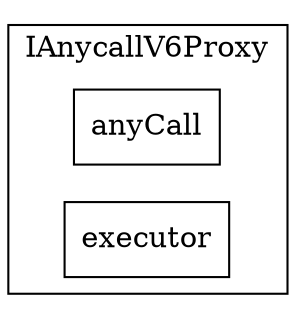 strict digraph {
rankdir="LR"
node [shape=box]
subgraph cluster_366_IAnycallV6Proxy {
label = "IAnycallV6Proxy"
"366_anyCall" [label="anyCall"]
"366_executor" [label="executor"]
}subgraph cluster_solidity {
label = "[Solidity]"
}
}